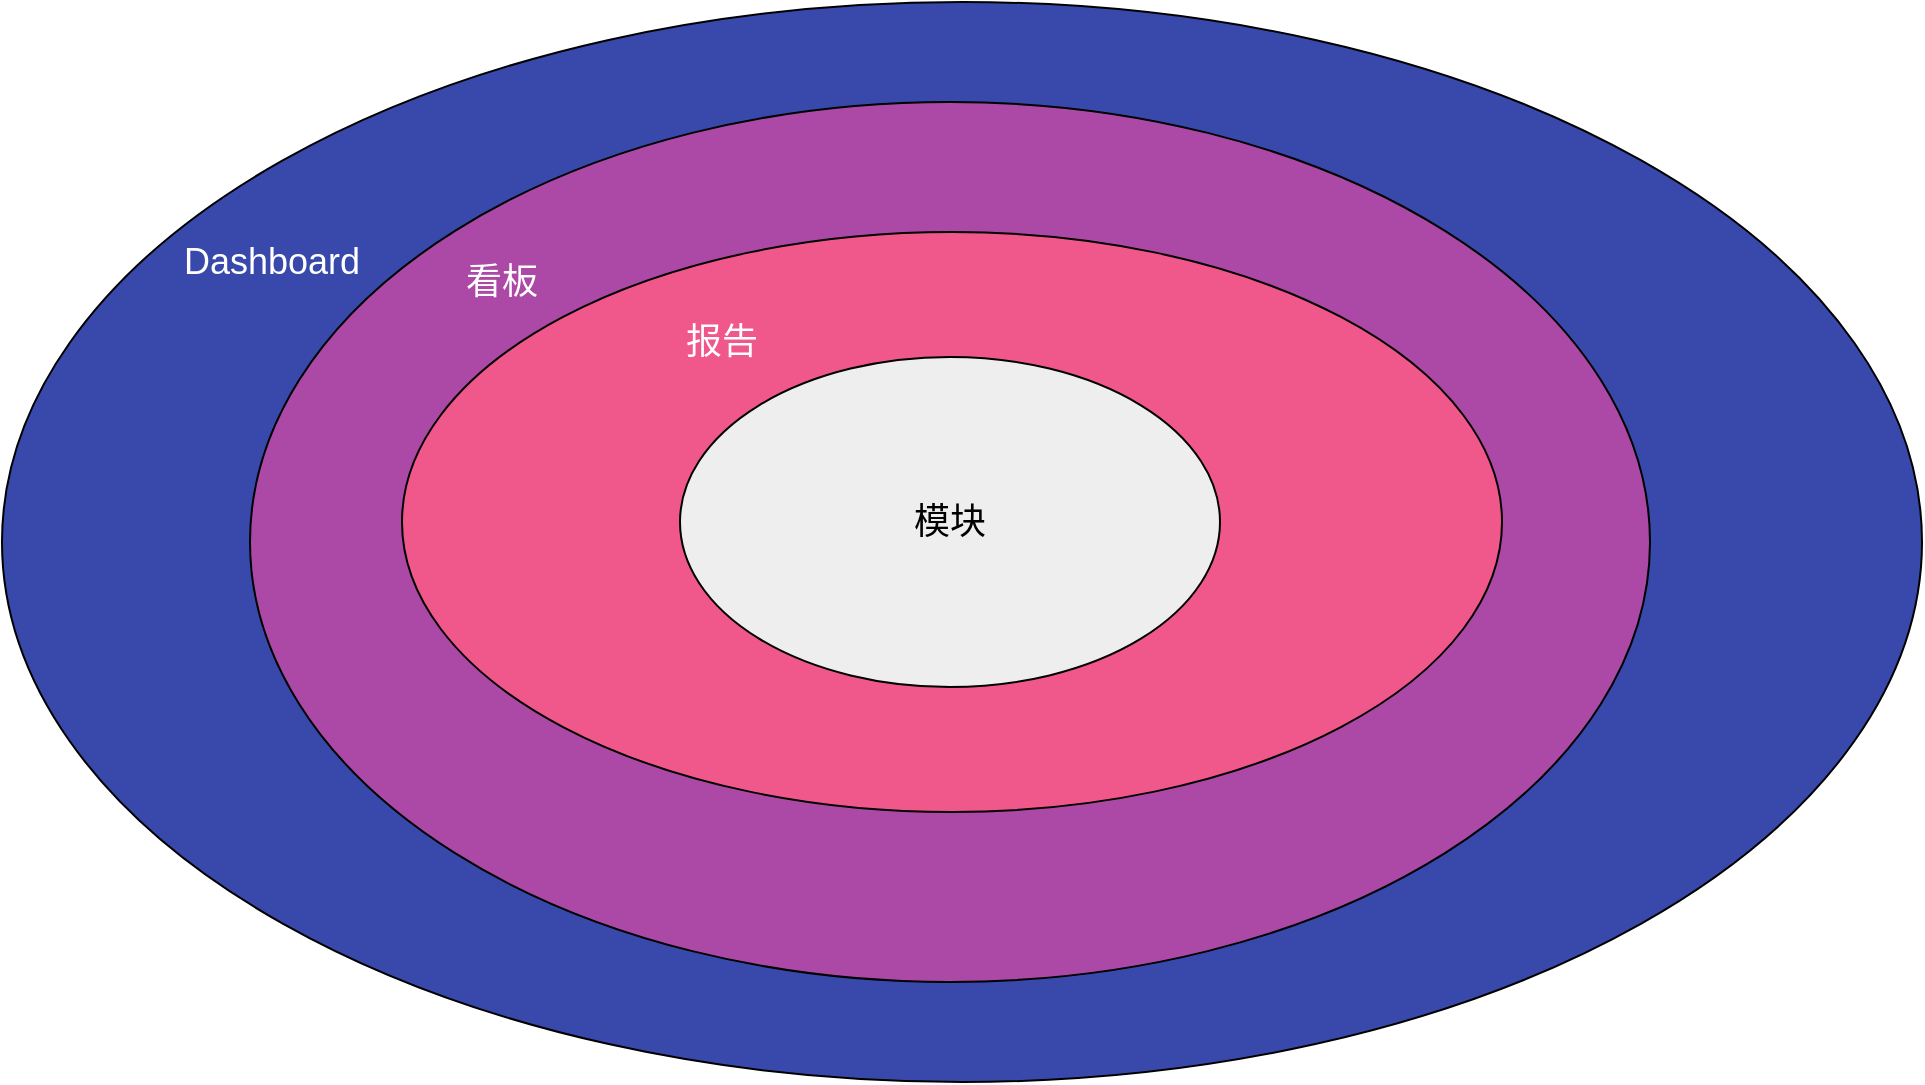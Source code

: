 <mxfile version="20.4.1" type="github">
  <diagram id="9GcgEVvwCNJag2cAYSv9" name="第 1 页">
    <mxGraphModel dx="2377" dy="835" grid="1" gridSize="10" guides="1" tooltips="1" connect="1" arrows="1" fold="1" page="1" pageScale="1" pageWidth="827" pageHeight="1169" math="0" shadow="0">
      <root>
        <mxCell id="0" />
        <mxCell id="1" parent="0" />
        <mxCell id="rAQnQ71XHYPKnEBQaQur-4" value="" style="ellipse;whiteSpace=wrap;html=1;fillColor=#3949AB;" vertex="1" parent="1">
          <mxGeometry x="-60" y="235" width="960" height="540" as="geometry" />
        </mxCell>
        <mxCell id="rAQnQ71XHYPKnEBQaQur-1" value="" style="ellipse;whiteSpace=wrap;html=1;fillColor=#AC48A5;" vertex="1" parent="1">
          <mxGeometry x="64" y="285" width="700" height="440" as="geometry" />
        </mxCell>
        <mxCell id="rAQnQ71XHYPKnEBQaQur-2" value="" style="ellipse;whiteSpace=wrap;html=1;fillColor=#F0588B;" vertex="1" parent="1">
          <mxGeometry x="140" y="350" width="550" height="290" as="geometry" />
        </mxCell>
        <mxCell id="rAQnQ71XHYPKnEBQaQur-3" value="&lt;font style=&quot;font-size: 18px;&quot;&gt;模块&lt;/font&gt;" style="ellipse;whiteSpace=wrap;html=1;fillColor=#EEEEEE;" vertex="1" parent="1">
          <mxGeometry x="279" y="412.5" width="270" height="165" as="geometry" />
        </mxCell>
        <mxCell id="rAQnQ71XHYPKnEBQaQur-5" value="&lt;font color=&quot;#ffffff&quot;&gt;报告&lt;/font&gt;" style="text;html=1;strokeColor=none;fillColor=none;align=center;verticalAlign=middle;whiteSpace=wrap;rounded=0;fontSize=18;" vertex="1" parent="1">
          <mxGeometry x="270" y="390" width="60" height="30" as="geometry" />
        </mxCell>
        <mxCell id="rAQnQ71XHYPKnEBQaQur-6" value="&lt;font color=&quot;#ffffff&quot;&gt;看板&lt;/font&gt;" style="text;html=1;strokeColor=none;fillColor=none;align=center;verticalAlign=middle;whiteSpace=wrap;rounded=0;fontSize=18;" vertex="1" parent="1">
          <mxGeometry x="160" y="360" width="60" height="30" as="geometry" />
        </mxCell>
        <mxCell id="rAQnQ71XHYPKnEBQaQur-7" value="&lt;font color=&quot;#ffffff&quot;&gt;Dashboard&lt;/font&gt;" style="text;html=1;strokeColor=none;fillColor=none;align=center;verticalAlign=middle;whiteSpace=wrap;rounded=0;fontSize=18;" vertex="1" parent="1">
          <mxGeometry x="20" y="350" width="110" height="30" as="geometry" />
        </mxCell>
      </root>
    </mxGraphModel>
  </diagram>
</mxfile>
